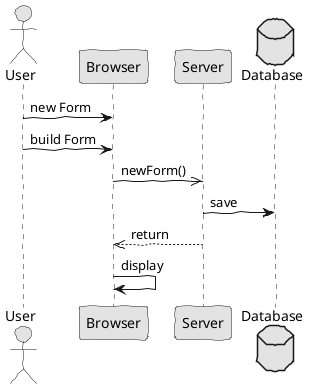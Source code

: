 @startuml  analysis2.png
skinparam handwritten true
skinparam monochrome true
skinparam packageStyle rect
skinparam defaultFontName FG Virgil
skinparam shadowing false

actor User

User -> Browser : new Form

User -> Browser : build Form
 
Browser ->> Server : newForm()

database Database 

Server -> Database : save

Server -->> Browser : return

Browser -> Browser : display

@enduml